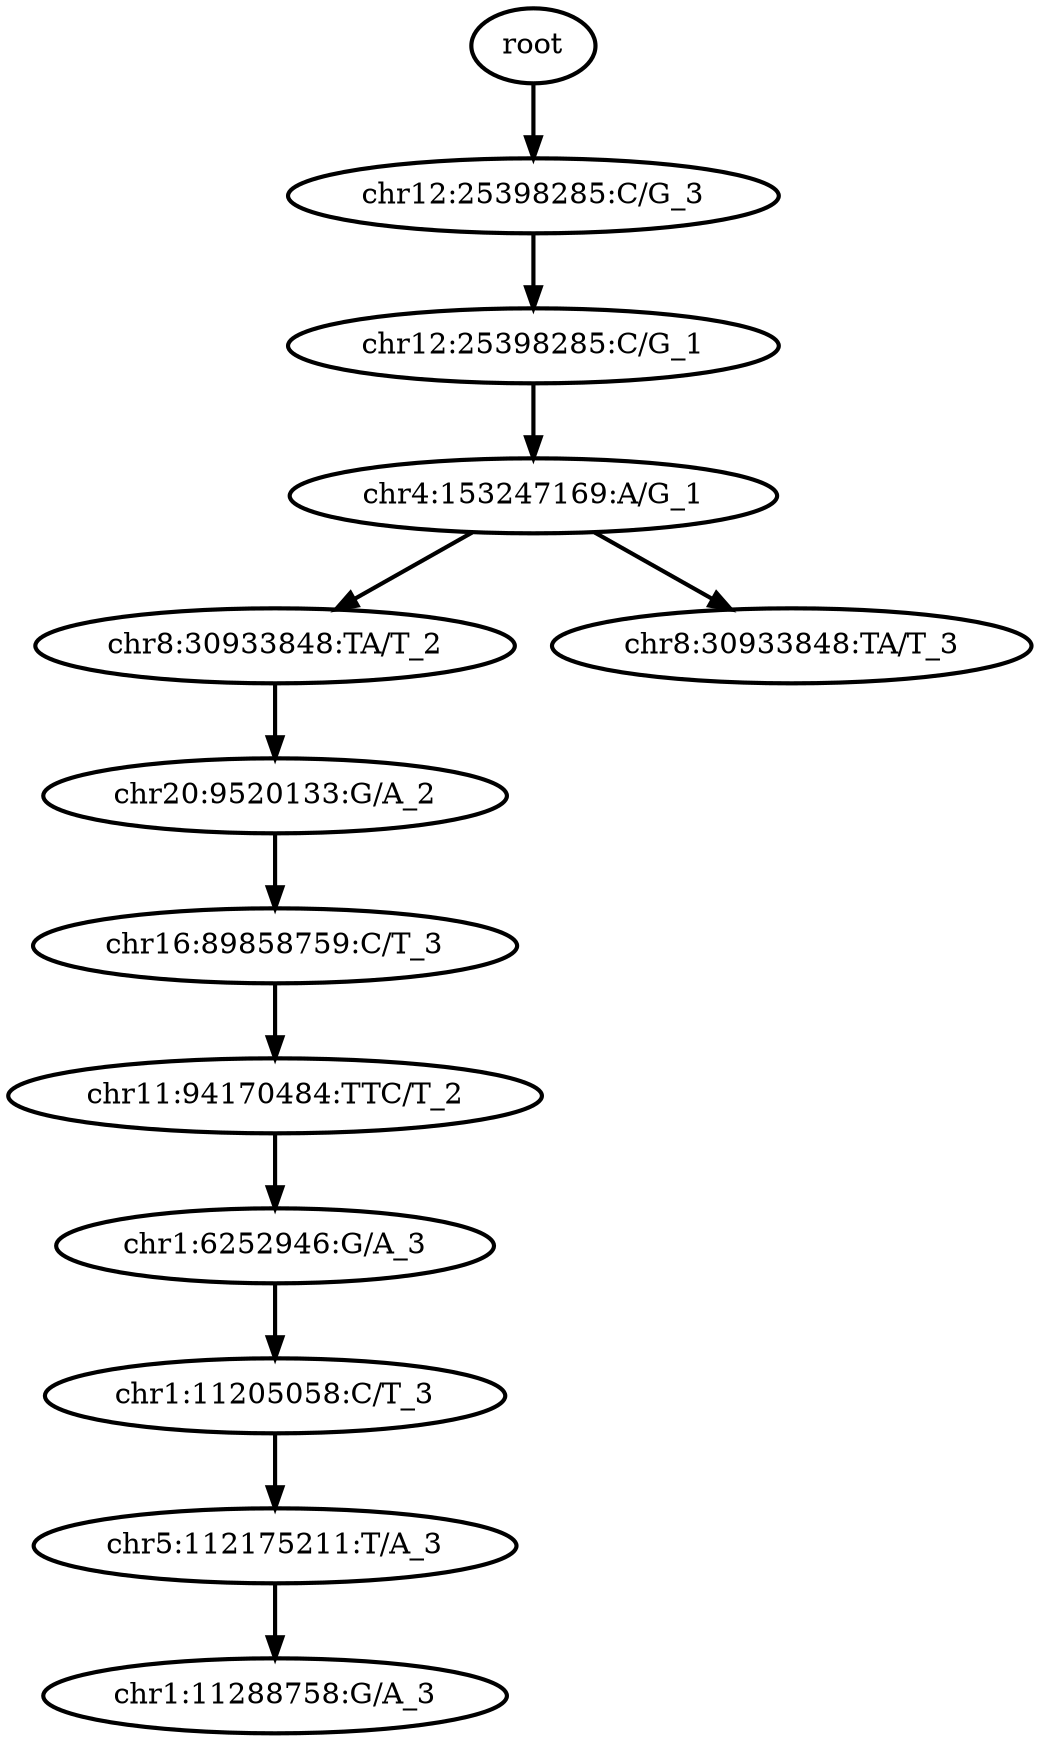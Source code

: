 digraph N {
	overlap="false"
	rankdir="TB"
	0 [label="root", style="bold"];
	1 [label="chr12:25398285:C/G_3", style="bold"];
	2 [label="chr12:25398285:C/G_1", style="bold"];
	3 [label="chr4:153247169:A/G_1", style="bold"];
	4 [label="chr8:30933848:TA/T_2", style="bold"];
	5 [label="chr20:9520133:G/A_2", style="bold"];
	6 [label="chr16:89858759:C/T_3", style="bold"];
	7 [label="chr11:94170484:TTC/T_2", style="bold"];
	8 [label="chr1:6252946:G/A_3", style="bold"];
	9 [label="chr1:11205058:C/T_3", style="bold"];
	10 [label="chr5:112175211:T/A_3", style="bold"];
	11 [label="chr1:11288758:G/A_3", style="bold"];
	12 [label="chr8:30933848:TA/T_3", style="bold"];
	0 -> 1 [style="bold"];
	1 -> 2 [style="bold"];
	2 -> 3 [style="bold"];
	3 -> 4 [style="bold"];
	3 -> 12 [style="bold"];
	4 -> 5 [style="bold"];
	5 -> 6 [style="bold"];
	6 -> 7 [style="bold"];
	7 -> 8 [style="bold"];
	8 -> 9 [style="bold"];
	9 -> 10 [style="bold"];
	10 -> 11 [style="bold"];
}